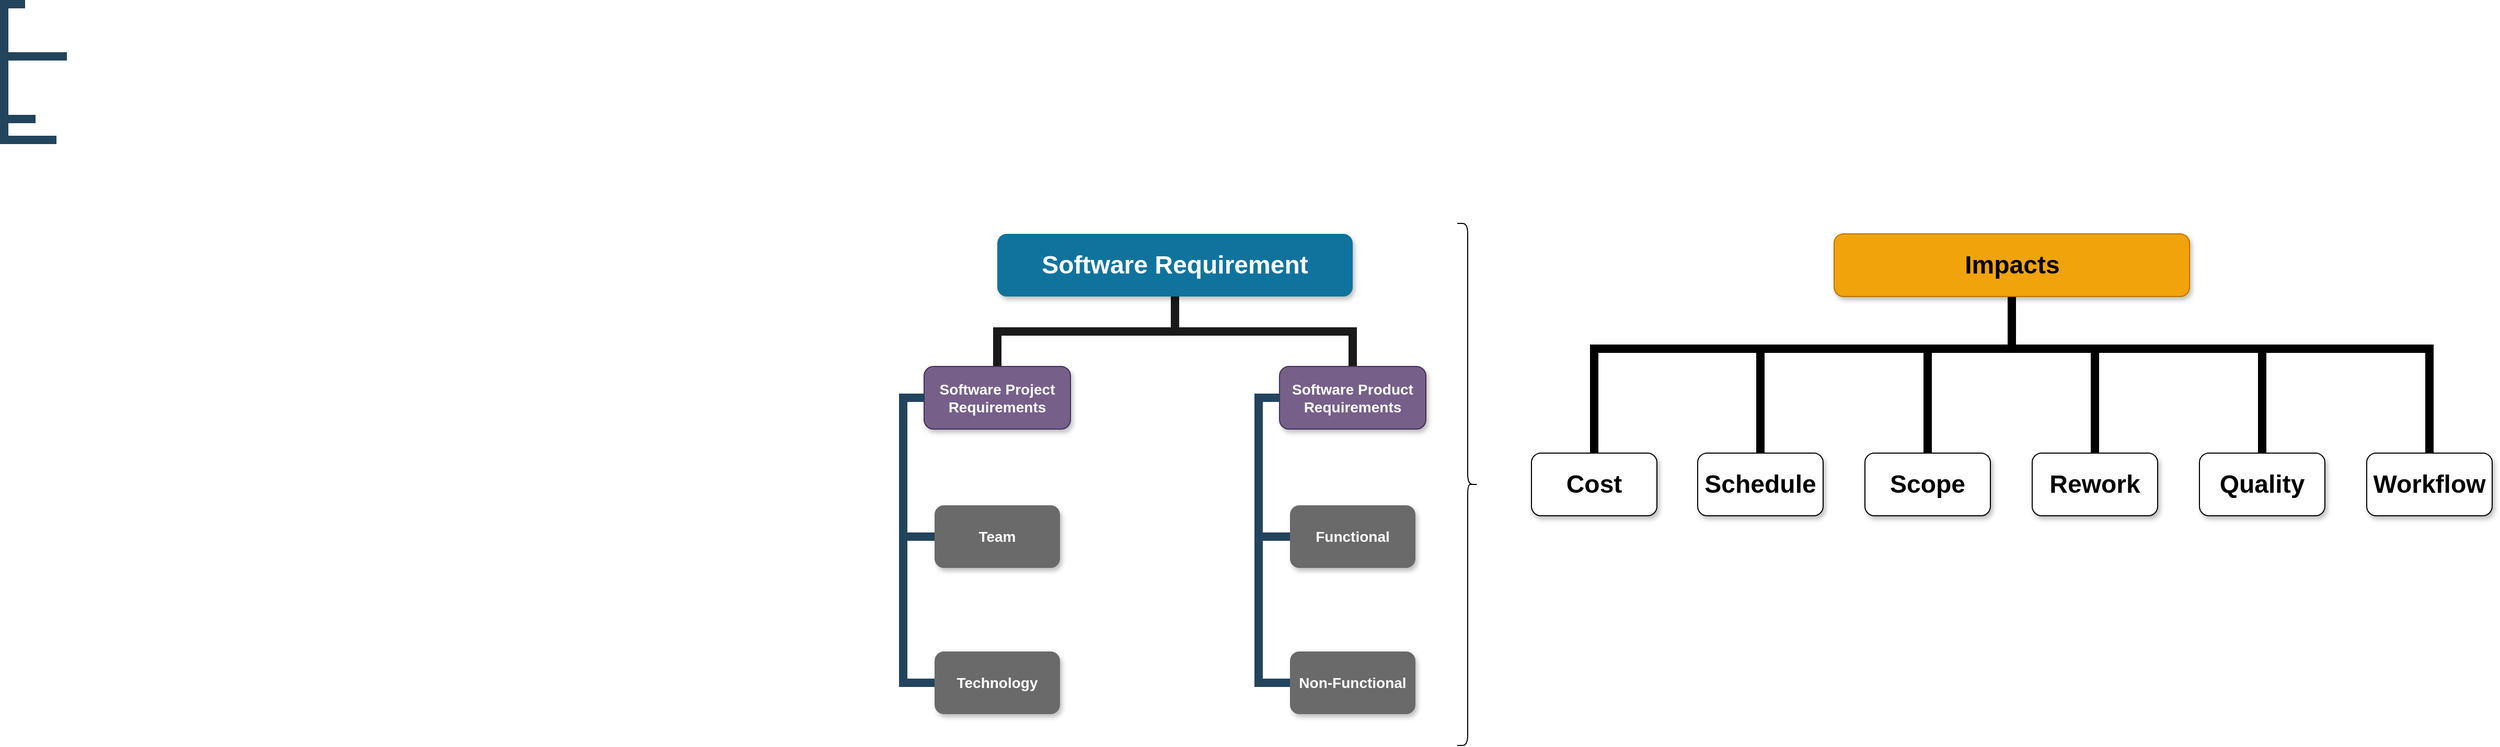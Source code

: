 <mxfile version="24.8.2">
  <diagram name="Page-1" id="64c3da0e-402f-94eb-ee01-a36477274f13">
    <mxGraphModel dx="1909" dy="1013" grid="1" gridSize="10" guides="1" tooltips="1" connect="1" arrows="1" fold="1" page="1" pageScale="1" pageWidth="1169" pageHeight="826" background="none" math="0" shadow="0">
      <root>
        <mxCell id="0" />
        <mxCell id="1" parent="0" />
        <mxCell id="105" value="" style="edgeStyle=elbowEdgeStyle;elbow=horizontal;rounded=0;fontColor=#000000;endArrow=none;endFill=0;strokeWidth=8;strokeColor=#23445D;" parent="1" target="23" edge="1">
          <mxGeometry width="100" height="100" relative="1" as="geometry">
            <mxPoint x="70" y="330" as="sourcePoint" />
            <mxPoint x="110" y="380" as="targetPoint" />
            <Array as="points">
              <mxPoint x="50" y="380" />
            </Array>
          </mxGeometry>
        </mxCell>
        <mxCell id="106" value="" style="edgeStyle=elbowEdgeStyle;elbow=horizontal;rounded=0;fontColor=#000000;endArrow=none;endFill=0;strokeWidth=8;strokeColor=#23445D;" parent="1" target="24" edge="1">
          <mxGeometry width="100" height="100" relative="1" as="geometry">
            <mxPoint x="70" y="330" as="sourcePoint" />
            <mxPoint x="80" y="440" as="targetPoint" />
            <Array as="points">
              <mxPoint x="50" y="400" />
            </Array>
          </mxGeometry>
        </mxCell>
        <mxCell id="107" value="" style="edgeStyle=elbowEdgeStyle;elbow=horizontal;rounded=0;fontColor=#000000;endArrow=none;endFill=0;strokeWidth=8;strokeColor=#23445D;" parent="1" target="27" edge="1">
          <mxGeometry width="100" height="100" relative="1" as="geometry">
            <mxPoint x="70" y="330" as="sourcePoint" />
            <mxPoint x="80" y="440" as="targetPoint" />
            <Array as="points">
              <mxPoint x="50" y="540" />
            </Array>
          </mxGeometry>
        </mxCell>
        <mxCell id="109" value="" style="edgeStyle=elbowEdgeStyle;elbow=horizontal;rounded=0;fontColor=#000000;endArrow=none;endFill=0;strokeWidth=8;strokeColor=#23445D;" parent="1" target="26" edge="1">
          <mxGeometry width="100" height="100" relative="1" as="geometry">
            <mxPoint x="70" y="330" as="sourcePoint" />
            <mxPoint x="100" y="460" as="targetPoint" />
            <Array as="points">
              <mxPoint x="50" y="410" />
            </Array>
          </mxGeometry>
        </mxCell>
        <mxCell id="tCF_0CcCkDeHwtHzLLAt-241" style="edgeStyle=elbowEdgeStyle;rounded=0;orthogonalLoop=1;jettySize=auto;html=1;entryX=0.5;entryY=0;entryDx=0;entryDy=0;strokeWidth=8;elbow=vertical;endArrow=none;endFill=0;strokeColor=#1A1A1A;" edge="1" parent="1" source="tCF_0CcCkDeHwtHzLLAt-236" target="tCF_0CcCkDeHwtHzLLAt-239">
          <mxGeometry relative="1" as="geometry" />
        </mxCell>
        <mxCell id="tCF_0CcCkDeHwtHzLLAt-243" style="edgeStyle=orthogonalEdgeStyle;rounded=0;orthogonalLoop=1;jettySize=auto;html=1;strokeColor=#1A1A1A;strokeWidth=8;endArrow=none;endFill=0;" edge="1" parent="1" source="tCF_0CcCkDeHwtHzLLAt-236" target="tCF_0CcCkDeHwtHzLLAt-242">
          <mxGeometry relative="1" as="geometry" />
        </mxCell>
        <mxCell id="tCF_0CcCkDeHwtHzLLAt-236" value="Software Requirement" style="whiteSpace=wrap;rounded=1;shadow=1;fillColor=#10739E;strokeColor=none;fontColor=#FFFFFF;fontStyle=1;fontSize=24" vertex="1" parent="1">
          <mxGeometry x="1000" y="550" width="340" height="60" as="geometry" />
        </mxCell>
        <mxCell id="tCF_0CcCkDeHwtHzLLAt-245" value="" style="edgeStyle=orthogonalEdgeStyle;rounded=0;orthogonalLoop=1;jettySize=auto;html=1;exitX=0;exitY=0.5;exitDx=0;exitDy=0;entryX=0;entryY=0.5;entryDx=0;entryDy=0;strokeColor=#23445D;strokeWidth=8;endArrow=none;endFill=0;" edge="1" parent="1" source="tCF_0CcCkDeHwtHzLLAt-239" target="tCF_0CcCkDeHwtHzLLAt-244">
          <mxGeometry relative="1" as="geometry" />
        </mxCell>
        <mxCell id="tCF_0CcCkDeHwtHzLLAt-239" value="Software Project Requirements" style="whiteSpace=wrap;rounded=1;fillColor=#76608a;strokeColor=#432D57;shadow=1;fontColor=#ffffff;fontStyle=1;fontSize=14" vertex="1" parent="1">
          <mxGeometry x="930" y="677.0" width="140" height="60" as="geometry" />
        </mxCell>
        <mxCell id="tCF_0CcCkDeHwtHzLLAt-257" value="" style="edgeStyle=orthogonalEdgeStyle;rounded=0;orthogonalLoop=1;jettySize=auto;html=1;entryX=0;entryY=0.5;entryDx=0;entryDy=0;exitX=0;exitY=0.5;exitDx=0;exitDy=0;strokeColor=#23445D;strokeWidth=8;endArrow=none;endFill=0;" edge="1" parent="1" source="tCF_0CcCkDeHwtHzLLAt-242" target="tCF_0CcCkDeHwtHzLLAt-256">
          <mxGeometry relative="1" as="geometry" />
        </mxCell>
        <mxCell id="tCF_0CcCkDeHwtHzLLAt-242" value="Software Product Requirements" style="whiteSpace=wrap;rounded=1;fillColor=#76608a;strokeColor=#432D57;shadow=1;fontColor=#ffffff;fontStyle=1;fontSize=14" vertex="1" parent="1">
          <mxGeometry x="1270" y="677.0" width="140" height="60" as="geometry" />
        </mxCell>
        <mxCell id="tCF_0CcCkDeHwtHzLLAt-244" value="Team" style="whiteSpace=wrap;html=1;fontSize=14;fillColor=#6a6a6a;strokeColor=none;fontColor=#FFFFFF;rounded=1;shadow=1;fontStyle=1;" vertex="1" parent="1">
          <mxGeometry x="940" y="810.0" width="120" height="60" as="geometry" />
        </mxCell>
        <mxCell id="tCF_0CcCkDeHwtHzLLAt-253" value="&lt;div&gt;Technology&lt;/div&gt;" style="whiteSpace=wrap;html=1;fontSize=14;fillColor=#6a6a6a;strokeColor=none;fontColor=#FFFFFF;rounded=1;shadow=1;fontStyle=1;" vertex="1" parent="1">
          <mxGeometry x="940" y="950.0" width="120" height="60" as="geometry" />
        </mxCell>
        <mxCell id="tCF_0CcCkDeHwtHzLLAt-255" value="" style="edgeStyle=orthogonalEdgeStyle;rounded=0;orthogonalLoop=1;jettySize=auto;html=1;exitX=0;exitY=0.5;exitDx=0;exitDy=0;entryX=0;entryY=0.5;entryDx=0;entryDy=0;strokeColor=#23445D;strokeWidth=8;endArrow=none;endFill=0;" edge="1" parent="1" source="tCF_0CcCkDeHwtHzLLAt-239" target="tCF_0CcCkDeHwtHzLLAt-253">
          <mxGeometry relative="1" as="geometry">
            <mxPoint x="940" y="717" as="sourcePoint" />
            <mxPoint x="950" y="850" as="targetPoint" />
            <Array as="points">
              <mxPoint x="910" y="707" />
              <mxPoint x="910" y="980" />
            </Array>
          </mxGeometry>
        </mxCell>
        <mxCell id="tCF_0CcCkDeHwtHzLLAt-256" value="Functional" style="whiteSpace=wrap;html=1;fontSize=14;fillColor=#6A6A6A;strokeColor=none;fontColor=#FFFFFF;rounded=1;shadow=1;fontStyle=1;" vertex="1" parent="1">
          <mxGeometry x="1280" y="810.0" width="120" height="60" as="geometry" />
        </mxCell>
        <mxCell id="tCF_0CcCkDeHwtHzLLAt-258" value="Non-Functional" style="whiteSpace=wrap;html=1;fontSize=14;fillColor=#6A6A6A;strokeColor=none;fontColor=#FFFFFF;rounded=1;shadow=1;fontStyle=1;" vertex="1" parent="1">
          <mxGeometry x="1280" y="950.0" width="120" height="60" as="geometry" />
        </mxCell>
        <mxCell id="tCF_0CcCkDeHwtHzLLAt-260" value="" style="edgeStyle=orthogonalEdgeStyle;rounded=0;orthogonalLoop=1;jettySize=auto;html=1;entryX=0;entryY=0.5;entryDx=0;entryDy=0;exitX=0;exitY=0.5;exitDx=0;exitDy=0;strokeColor=#23445D;strokeWidth=8;endArrow=none;endFill=0;" edge="1" parent="1" source="tCF_0CcCkDeHwtHzLLAt-242" target="tCF_0CcCkDeHwtHzLLAt-258">
          <mxGeometry relative="1" as="geometry">
            <mxPoint x="1280" y="717" as="sourcePoint" />
            <mxPoint x="1290" y="850" as="targetPoint" />
          </mxGeometry>
        </mxCell>
        <mxCell id="tCF_0CcCkDeHwtHzLLAt-265" value="" style="shape=curlyBracket;whiteSpace=wrap;html=1;rounded=1;flipH=1;labelPosition=right;verticalLabelPosition=middle;align=left;verticalAlign=middle;" vertex="1" parent="1">
          <mxGeometry x="1440" y="540" width="20" height="500" as="geometry" />
        </mxCell>
        <mxCell id="tCF_0CcCkDeHwtHzLLAt-280" style="edgeStyle=orthogonalEdgeStyle;rounded=0;orthogonalLoop=1;jettySize=auto;html=1;entryX=0.5;entryY=0;entryDx=0;entryDy=0;strokeWidth=8;endArrow=none;endFill=0;" edge="1" parent="1" source="tCF_0CcCkDeHwtHzLLAt-267" target="tCF_0CcCkDeHwtHzLLAt-268">
          <mxGeometry relative="1" as="geometry">
            <Array as="points">
              <mxPoint x="1971" y="660" />
              <mxPoint x="1571" y="660" />
            </Array>
          </mxGeometry>
        </mxCell>
        <mxCell id="tCF_0CcCkDeHwtHzLLAt-281" style="edgeStyle=orthogonalEdgeStyle;rounded=0;orthogonalLoop=1;jettySize=auto;html=1;entryX=0.5;entryY=0;entryDx=0;entryDy=0;strokeWidth=8;endArrow=none;endFill=0;" edge="1" parent="1" source="tCF_0CcCkDeHwtHzLLAt-267" target="tCF_0CcCkDeHwtHzLLAt-270">
          <mxGeometry relative="1" as="geometry">
            <Array as="points">
              <mxPoint x="1971" y="660" />
              <mxPoint x="1730" y="660" />
            </Array>
          </mxGeometry>
        </mxCell>
        <mxCell id="tCF_0CcCkDeHwtHzLLAt-282" style="edgeStyle=orthogonalEdgeStyle;rounded=0;orthogonalLoop=1;jettySize=auto;html=1;entryX=0.5;entryY=0;entryDx=0;entryDy=0;strokeWidth=8;endArrow=none;endFill=0;" edge="1" parent="1" source="tCF_0CcCkDeHwtHzLLAt-267" target="tCF_0CcCkDeHwtHzLLAt-272">
          <mxGeometry relative="1" as="geometry">
            <Array as="points">
              <mxPoint x="1971" y="660" />
              <mxPoint x="1890" y="660" />
            </Array>
          </mxGeometry>
        </mxCell>
        <mxCell id="tCF_0CcCkDeHwtHzLLAt-283" style="edgeStyle=orthogonalEdgeStyle;rounded=0;orthogonalLoop=1;jettySize=auto;html=1;entryX=0.5;entryY=0;entryDx=0;entryDy=0;strokeWidth=8;endArrow=none;endFill=0;" edge="1" parent="1" source="tCF_0CcCkDeHwtHzLLAt-267" target="tCF_0CcCkDeHwtHzLLAt-275">
          <mxGeometry relative="1" as="geometry">
            <Array as="points">
              <mxPoint x="1971" y="660" />
              <mxPoint x="2050" y="660" />
            </Array>
          </mxGeometry>
        </mxCell>
        <mxCell id="tCF_0CcCkDeHwtHzLLAt-284" style="edgeStyle=orthogonalEdgeStyle;rounded=0;orthogonalLoop=1;jettySize=auto;html=1;entryX=0.5;entryY=0;entryDx=0;entryDy=0;exitX=0.5;exitY=1;exitDx=0;exitDy=0;strokeWidth=8;endArrow=none;endFill=0;" edge="1" parent="1" source="tCF_0CcCkDeHwtHzLLAt-267" target="tCF_0CcCkDeHwtHzLLAt-276">
          <mxGeometry relative="1" as="geometry">
            <Array as="points">
              <mxPoint x="1971" y="660" />
              <mxPoint x="2210" y="660" />
            </Array>
          </mxGeometry>
        </mxCell>
        <mxCell id="tCF_0CcCkDeHwtHzLLAt-285" style="edgeStyle=orthogonalEdgeStyle;rounded=0;orthogonalLoop=1;jettySize=auto;html=1;entryX=0.5;entryY=0;entryDx=0;entryDy=0;strokeWidth=8;endArrow=none;endFill=0;" edge="1" parent="1" source="tCF_0CcCkDeHwtHzLLAt-267" target="tCF_0CcCkDeHwtHzLLAt-277">
          <mxGeometry relative="1" as="geometry">
            <Array as="points">
              <mxPoint x="1971" y="660" />
              <mxPoint x="2370" y="660" />
            </Array>
          </mxGeometry>
        </mxCell>
        <mxCell id="tCF_0CcCkDeHwtHzLLAt-267" value="Impacts" style="whiteSpace=wrap;rounded=1;shadow=1;fillColor=#f0a30a;strokeColor=#BD7000;fontStyle=1;fontSize=24;fontColor=#000000;" vertex="1" parent="1">
          <mxGeometry x="1800.5" y="550" width="340" height="60" as="geometry" />
        </mxCell>
        <mxCell id="tCF_0CcCkDeHwtHzLLAt-268" value="Cost" style="whiteSpace=wrap;html=1;fontSize=24;rounded=1;shadow=1;fontStyle=1;" vertex="1" parent="1">
          <mxGeometry x="1511" y="760" width="120" height="60" as="geometry" />
        </mxCell>
        <mxCell id="tCF_0CcCkDeHwtHzLLAt-270" value="Schedule" style="whiteSpace=wrap;html=1;fontSize=24;rounded=1;shadow=1;fontStyle=1;" vertex="1" parent="1">
          <mxGeometry x="1670" y="760" width="120" height="60" as="geometry" />
        </mxCell>
        <mxCell id="tCF_0CcCkDeHwtHzLLAt-272" value="Scope" style="whiteSpace=wrap;html=1;fontSize=24;rounded=1;shadow=1;fontStyle=1;" vertex="1" parent="1">
          <mxGeometry x="1830" y="760" width="120" height="60" as="geometry" />
        </mxCell>
        <mxCell id="tCF_0CcCkDeHwtHzLLAt-275" value="Rework" style="whiteSpace=wrap;html=1;fontSize=24;rounded=1;shadow=1;fontStyle=1;" vertex="1" parent="1">
          <mxGeometry x="1990" y="760" width="120" height="60" as="geometry" />
        </mxCell>
        <mxCell id="tCF_0CcCkDeHwtHzLLAt-276" value="Quality" style="whiteSpace=wrap;html=1;fontSize=24;rounded=1;shadow=1;fontStyle=1;" vertex="1" parent="1">
          <mxGeometry x="2150" y="760" width="120" height="60" as="geometry" />
        </mxCell>
        <mxCell id="tCF_0CcCkDeHwtHzLLAt-277" value="Workflow" style="whiteSpace=wrap;html=1;fontSize=24;rounded=1;shadow=1;fontStyle=1;" vertex="1" parent="1">
          <mxGeometry x="2310" y="760" width="120" height="60" as="geometry" />
        </mxCell>
      </root>
    </mxGraphModel>
  </diagram>
</mxfile>
